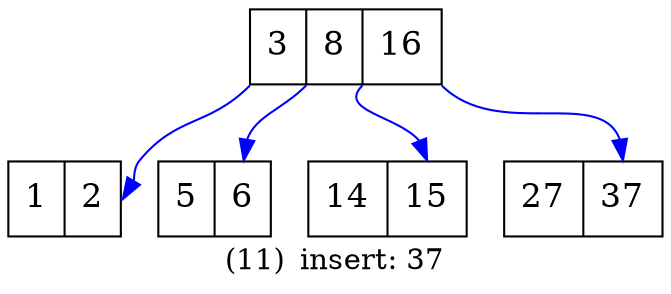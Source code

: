 /************************************************
Auto generated by my program which transfer B-Tree to dot file.
Author: wangdq 
Time: 2015-06-08
CSDN: http://blog.csdn.net/wangdingqiaoit
************************************************/

digraph BTree {
	label="(11)	insert: 37";labelloc=b;labeljust=center;
	ordering=out
	node[shape=record,width=0.5,height=0.5,fontsize=16,style="filled", fillcolor="#FFFFFF",fontcolor="black"];
	edge[color="blue", arrowhead="normal"];
		3[label="<f0> 3|<f1> 8|<f2> 16"];
		1[label="<f0> 1|<f1> 2"];
		5[label="<f0> 5|<f1> 6"];
		14[label="<f0> 14|<f1> 15"];
		27[label="<f0> 27|<f1> 37"];
	/* edges*/
	"3":f0:sw->"1":f1
	"3":f1:sw->"5":f1
	"3":f2:sw->"14":f1
	"3":f2:se->"27":f1
}
